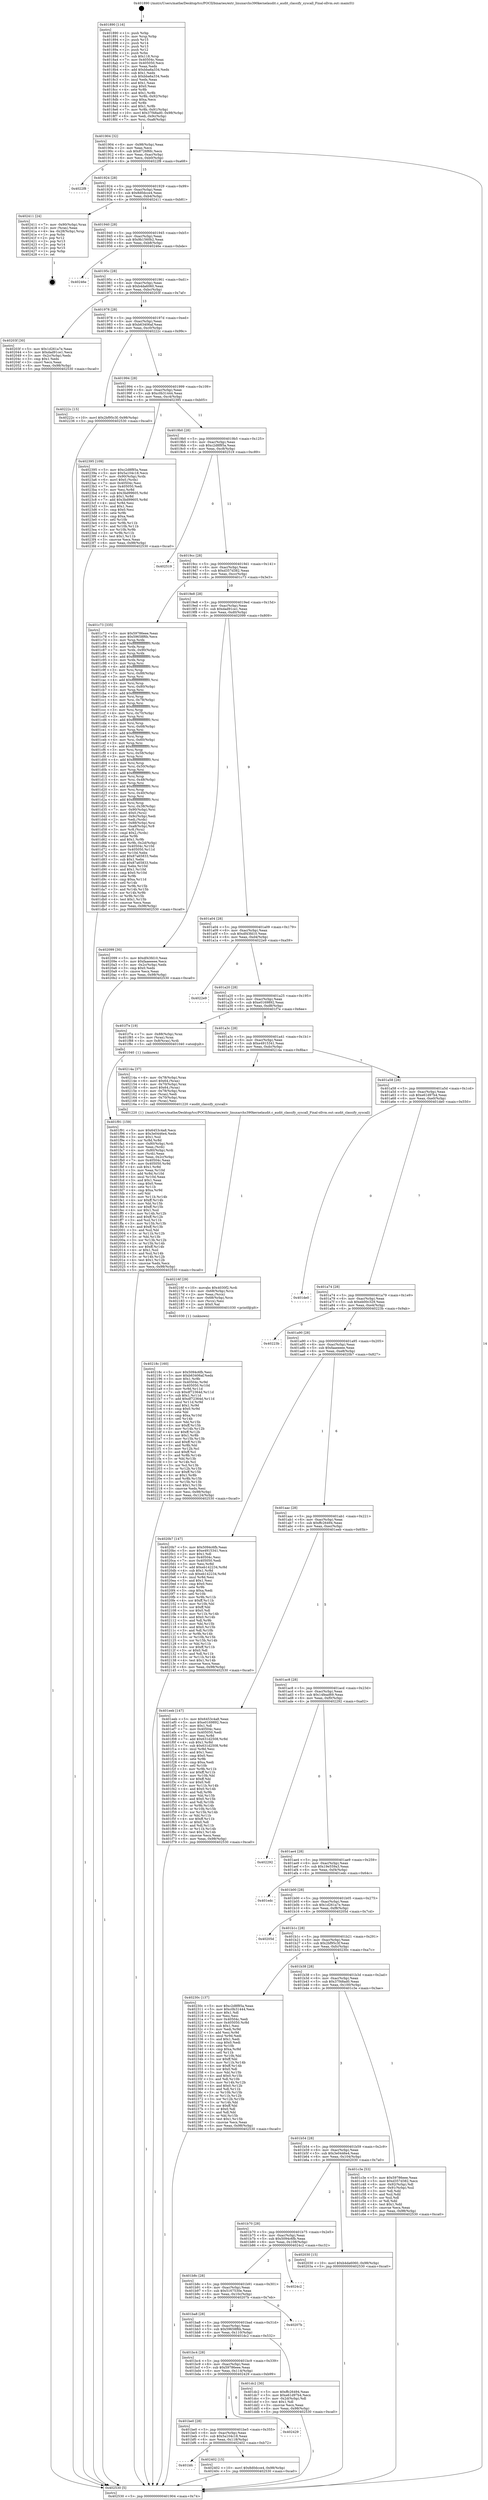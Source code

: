 digraph "0x401890" {
  label = "0x401890 (/mnt/c/Users/mathe/Desktop/tcc/POCII/binaries/extr_linuxarchs390kernelaudit.c_audit_classify_syscall_Final-ollvm.out::main(0))"
  labelloc = "t"
  node[shape=record]

  Entry [label="",width=0.3,height=0.3,shape=circle,fillcolor=black,style=filled]
  "0x401904" [label="{
     0x401904 [32]\l
     | [instrs]\l
     &nbsp;&nbsp;0x401904 \<+6\>: mov -0x98(%rbp),%eax\l
     &nbsp;&nbsp;0x40190a \<+2\>: mov %eax,%ecx\l
     &nbsp;&nbsp;0x40190c \<+6\>: sub $0x8726f6fc,%ecx\l
     &nbsp;&nbsp;0x401912 \<+6\>: mov %eax,-0xac(%rbp)\l
     &nbsp;&nbsp;0x401918 \<+6\>: mov %ecx,-0xb0(%rbp)\l
     &nbsp;&nbsp;0x40191e \<+6\>: je 00000000004022f8 \<main+0xa68\>\l
  }"]
  "0x4022f8" [label="{
     0x4022f8\l
  }", style=dashed]
  "0x401924" [label="{
     0x401924 [28]\l
     | [instrs]\l
     &nbsp;&nbsp;0x401924 \<+5\>: jmp 0000000000401929 \<main+0x99\>\l
     &nbsp;&nbsp;0x401929 \<+6\>: mov -0xac(%rbp),%eax\l
     &nbsp;&nbsp;0x40192f \<+5\>: sub $0x8d0dcce4,%eax\l
     &nbsp;&nbsp;0x401934 \<+6\>: mov %eax,-0xb4(%rbp)\l
     &nbsp;&nbsp;0x40193a \<+6\>: je 0000000000402411 \<main+0xb81\>\l
  }"]
  Exit [label="",width=0.3,height=0.3,shape=circle,fillcolor=black,style=filled,peripheries=2]
  "0x402411" [label="{
     0x402411 [24]\l
     | [instrs]\l
     &nbsp;&nbsp;0x402411 \<+7\>: mov -0x90(%rbp),%rax\l
     &nbsp;&nbsp;0x402418 \<+2\>: mov (%rax),%eax\l
     &nbsp;&nbsp;0x40241a \<+4\>: lea -0x28(%rbp),%rsp\l
     &nbsp;&nbsp;0x40241e \<+1\>: pop %rbx\l
     &nbsp;&nbsp;0x40241f \<+2\>: pop %r12\l
     &nbsp;&nbsp;0x402421 \<+2\>: pop %r13\l
     &nbsp;&nbsp;0x402423 \<+2\>: pop %r14\l
     &nbsp;&nbsp;0x402425 \<+2\>: pop %r15\l
     &nbsp;&nbsp;0x402427 \<+1\>: pop %rbp\l
     &nbsp;&nbsp;0x402428 \<+1\>: ret\l
  }"]
  "0x401940" [label="{
     0x401940 [28]\l
     | [instrs]\l
     &nbsp;&nbsp;0x401940 \<+5\>: jmp 0000000000401945 \<main+0xb5\>\l
     &nbsp;&nbsp;0x401945 \<+6\>: mov -0xac(%rbp),%eax\l
     &nbsp;&nbsp;0x40194b \<+5\>: sub $0x9b1560b2,%eax\l
     &nbsp;&nbsp;0x401950 \<+6\>: mov %eax,-0xb8(%rbp)\l
     &nbsp;&nbsp;0x401956 \<+6\>: je 000000000040246e \<main+0xbde\>\l
  }"]
  "0x401bfc" [label="{
     0x401bfc\l
  }", style=dashed]
  "0x40246e" [label="{
     0x40246e\l
  }", style=dashed]
  "0x40195c" [label="{
     0x40195c [28]\l
     | [instrs]\l
     &nbsp;&nbsp;0x40195c \<+5\>: jmp 0000000000401961 \<main+0xd1\>\l
     &nbsp;&nbsp;0x401961 \<+6\>: mov -0xac(%rbp),%eax\l
     &nbsp;&nbsp;0x401967 \<+5\>: sub $0xb4da6060,%eax\l
     &nbsp;&nbsp;0x40196c \<+6\>: mov %eax,-0xbc(%rbp)\l
     &nbsp;&nbsp;0x401972 \<+6\>: je 000000000040203f \<main+0x7af\>\l
  }"]
  "0x402402" [label="{
     0x402402 [15]\l
     | [instrs]\l
     &nbsp;&nbsp;0x402402 \<+10\>: movl $0x8d0dcce4,-0x98(%rbp)\l
     &nbsp;&nbsp;0x40240c \<+5\>: jmp 0000000000402530 \<main+0xca0\>\l
  }"]
  "0x40203f" [label="{
     0x40203f [30]\l
     | [instrs]\l
     &nbsp;&nbsp;0x40203f \<+5\>: mov $0x1d261a7e,%eax\l
     &nbsp;&nbsp;0x402044 \<+5\>: mov $0xdad91ce1,%ecx\l
     &nbsp;&nbsp;0x402049 \<+3\>: mov -0x2c(%rbp),%edx\l
     &nbsp;&nbsp;0x40204c \<+3\>: cmp $0x1,%edx\l
     &nbsp;&nbsp;0x40204f \<+3\>: cmovl %ecx,%eax\l
     &nbsp;&nbsp;0x402052 \<+6\>: mov %eax,-0x98(%rbp)\l
     &nbsp;&nbsp;0x402058 \<+5\>: jmp 0000000000402530 \<main+0xca0\>\l
  }"]
  "0x401978" [label="{
     0x401978 [28]\l
     | [instrs]\l
     &nbsp;&nbsp;0x401978 \<+5\>: jmp 000000000040197d \<main+0xed\>\l
     &nbsp;&nbsp;0x40197d \<+6\>: mov -0xac(%rbp),%eax\l
     &nbsp;&nbsp;0x401983 \<+5\>: sub $0xb63406af,%eax\l
     &nbsp;&nbsp;0x401988 \<+6\>: mov %eax,-0xc0(%rbp)\l
     &nbsp;&nbsp;0x40198e \<+6\>: je 000000000040222c \<main+0x99c\>\l
  }"]
  "0x401be0" [label="{
     0x401be0 [28]\l
     | [instrs]\l
     &nbsp;&nbsp;0x401be0 \<+5\>: jmp 0000000000401be5 \<main+0x355\>\l
     &nbsp;&nbsp;0x401be5 \<+6\>: mov -0xac(%rbp),%eax\l
     &nbsp;&nbsp;0x401beb \<+5\>: sub $0x5a104c18,%eax\l
     &nbsp;&nbsp;0x401bf0 \<+6\>: mov %eax,-0x118(%rbp)\l
     &nbsp;&nbsp;0x401bf6 \<+6\>: je 0000000000402402 \<main+0xb72\>\l
  }"]
  "0x40222c" [label="{
     0x40222c [15]\l
     | [instrs]\l
     &nbsp;&nbsp;0x40222c \<+10\>: movl $0x2bf95c3f,-0x98(%rbp)\l
     &nbsp;&nbsp;0x402236 \<+5\>: jmp 0000000000402530 \<main+0xca0\>\l
  }"]
  "0x401994" [label="{
     0x401994 [28]\l
     | [instrs]\l
     &nbsp;&nbsp;0x401994 \<+5\>: jmp 0000000000401999 \<main+0x109\>\l
     &nbsp;&nbsp;0x401999 \<+6\>: mov -0xac(%rbp),%eax\l
     &nbsp;&nbsp;0x40199f \<+5\>: sub $0xc0b31444,%eax\l
     &nbsp;&nbsp;0x4019a4 \<+6\>: mov %eax,-0xc4(%rbp)\l
     &nbsp;&nbsp;0x4019aa \<+6\>: je 0000000000402395 \<main+0xb05\>\l
  }"]
  "0x402429" [label="{
     0x402429\l
  }", style=dashed]
  "0x402395" [label="{
     0x402395 [109]\l
     | [instrs]\l
     &nbsp;&nbsp;0x402395 \<+5\>: mov $0xc2d8f85a,%eax\l
     &nbsp;&nbsp;0x40239a \<+5\>: mov $0x5a104c18,%ecx\l
     &nbsp;&nbsp;0x40239f \<+7\>: mov -0x90(%rbp),%rdx\l
     &nbsp;&nbsp;0x4023a6 \<+6\>: movl $0x0,(%rdx)\l
     &nbsp;&nbsp;0x4023ac \<+7\>: mov 0x40504c,%esi\l
     &nbsp;&nbsp;0x4023b3 \<+7\>: mov 0x405050,%edi\l
     &nbsp;&nbsp;0x4023ba \<+3\>: mov %esi,%r8d\l
     &nbsp;&nbsp;0x4023bd \<+7\>: sub $0x3bd99605,%r8d\l
     &nbsp;&nbsp;0x4023c4 \<+4\>: sub $0x1,%r8d\l
     &nbsp;&nbsp;0x4023c8 \<+7\>: add $0x3bd99605,%r8d\l
     &nbsp;&nbsp;0x4023cf \<+4\>: imul %r8d,%esi\l
     &nbsp;&nbsp;0x4023d3 \<+3\>: and $0x1,%esi\l
     &nbsp;&nbsp;0x4023d6 \<+3\>: cmp $0x0,%esi\l
     &nbsp;&nbsp;0x4023d9 \<+4\>: sete %r9b\l
     &nbsp;&nbsp;0x4023dd \<+3\>: cmp $0xa,%edi\l
     &nbsp;&nbsp;0x4023e0 \<+4\>: setl %r10b\l
     &nbsp;&nbsp;0x4023e4 \<+3\>: mov %r9b,%r11b\l
     &nbsp;&nbsp;0x4023e7 \<+3\>: and %r10b,%r11b\l
     &nbsp;&nbsp;0x4023ea \<+3\>: xor %r10b,%r9b\l
     &nbsp;&nbsp;0x4023ed \<+3\>: or %r9b,%r11b\l
     &nbsp;&nbsp;0x4023f0 \<+4\>: test $0x1,%r11b\l
     &nbsp;&nbsp;0x4023f4 \<+3\>: cmovne %ecx,%eax\l
     &nbsp;&nbsp;0x4023f7 \<+6\>: mov %eax,-0x98(%rbp)\l
     &nbsp;&nbsp;0x4023fd \<+5\>: jmp 0000000000402530 \<main+0xca0\>\l
  }"]
  "0x4019b0" [label="{
     0x4019b0 [28]\l
     | [instrs]\l
     &nbsp;&nbsp;0x4019b0 \<+5\>: jmp 00000000004019b5 \<main+0x125\>\l
     &nbsp;&nbsp;0x4019b5 \<+6\>: mov -0xac(%rbp),%eax\l
     &nbsp;&nbsp;0x4019bb \<+5\>: sub $0xc2d8f85a,%eax\l
     &nbsp;&nbsp;0x4019c0 \<+6\>: mov %eax,-0xc8(%rbp)\l
     &nbsp;&nbsp;0x4019c6 \<+6\>: je 0000000000402519 \<main+0xc89\>\l
  }"]
  "0x40218c" [label="{
     0x40218c [160]\l
     | [instrs]\l
     &nbsp;&nbsp;0x40218c \<+5\>: mov $0x5094c6fb,%esi\l
     &nbsp;&nbsp;0x402191 \<+5\>: mov $0xb63406af,%edx\l
     &nbsp;&nbsp;0x402196 \<+3\>: mov $0x1,%r8b\l
     &nbsp;&nbsp;0x402199 \<+8\>: mov 0x40504c,%r9d\l
     &nbsp;&nbsp;0x4021a1 \<+8\>: mov 0x405050,%r10d\l
     &nbsp;&nbsp;0x4021a9 \<+3\>: mov %r9d,%r11d\l
     &nbsp;&nbsp;0x4021ac \<+7\>: sub $0xdf72364d,%r11d\l
     &nbsp;&nbsp;0x4021b3 \<+4\>: sub $0x1,%r11d\l
     &nbsp;&nbsp;0x4021b7 \<+7\>: add $0xdf72364d,%r11d\l
     &nbsp;&nbsp;0x4021be \<+4\>: imul %r11d,%r9d\l
     &nbsp;&nbsp;0x4021c2 \<+4\>: and $0x1,%r9d\l
     &nbsp;&nbsp;0x4021c6 \<+4\>: cmp $0x0,%r9d\l
     &nbsp;&nbsp;0x4021ca \<+3\>: sete %bl\l
     &nbsp;&nbsp;0x4021cd \<+4\>: cmp $0xa,%r10d\l
     &nbsp;&nbsp;0x4021d1 \<+4\>: setl %r14b\l
     &nbsp;&nbsp;0x4021d5 \<+3\>: mov %bl,%r15b\l
     &nbsp;&nbsp;0x4021d8 \<+4\>: xor $0xff,%r15b\l
     &nbsp;&nbsp;0x4021dc \<+3\>: mov %r14b,%r12b\l
     &nbsp;&nbsp;0x4021df \<+4\>: xor $0xff,%r12b\l
     &nbsp;&nbsp;0x4021e3 \<+4\>: xor $0x1,%r8b\l
     &nbsp;&nbsp;0x4021e7 \<+3\>: mov %r15b,%r13b\l
     &nbsp;&nbsp;0x4021ea \<+4\>: and $0xff,%r13b\l
     &nbsp;&nbsp;0x4021ee \<+3\>: and %r8b,%bl\l
     &nbsp;&nbsp;0x4021f1 \<+3\>: mov %r12b,%cl\l
     &nbsp;&nbsp;0x4021f4 \<+3\>: and $0xff,%cl\l
     &nbsp;&nbsp;0x4021f7 \<+3\>: and %r8b,%r14b\l
     &nbsp;&nbsp;0x4021fa \<+3\>: or %bl,%r13b\l
     &nbsp;&nbsp;0x4021fd \<+3\>: or %r14b,%cl\l
     &nbsp;&nbsp;0x402200 \<+3\>: xor %cl,%r13b\l
     &nbsp;&nbsp;0x402203 \<+3\>: or %r12b,%r15b\l
     &nbsp;&nbsp;0x402206 \<+4\>: xor $0xff,%r15b\l
     &nbsp;&nbsp;0x40220a \<+4\>: or $0x1,%r8b\l
     &nbsp;&nbsp;0x40220e \<+3\>: and %r8b,%r15b\l
     &nbsp;&nbsp;0x402211 \<+3\>: or %r15b,%r13b\l
     &nbsp;&nbsp;0x402214 \<+4\>: test $0x1,%r13b\l
     &nbsp;&nbsp;0x402218 \<+3\>: cmovne %edx,%esi\l
     &nbsp;&nbsp;0x40221b \<+6\>: mov %esi,-0x98(%rbp)\l
     &nbsp;&nbsp;0x402221 \<+6\>: mov %eax,-0x124(%rbp)\l
     &nbsp;&nbsp;0x402227 \<+5\>: jmp 0000000000402530 \<main+0xca0\>\l
  }"]
  "0x402519" [label="{
     0x402519\l
  }", style=dashed]
  "0x4019cc" [label="{
     0x4019cc [28]\l
     | [instrs]\l
     &nbsp;&nbsp;0x4019cc \<+5\>: jmp 00000000004019d1 \<main+0x141\>\l
     &nbsp;&nbsp;0x4019d1 \<+6\>: mov -0xac(%rbp),%eax\l
     &nbsp;&nbsp;0x4019d7 \<+5\>: sub $0xd357d382,%eax\l
     &nbsp;&nbsp;0x4019dc \<+6\>: mov %eax,-0xcc(%rbp)\l
     &nbsp;&nbsp;0x4019e2 \<+6\>: je 0000000000401c73 \<main+0x3e3\>\l
  }"]
  "0x40216f" [label="{
     0x40216f [29]\l
     | [instrs]\l
     &nbsp;&nbsp;0x40216f \<+10\>: movabs $0x4030f2,%rdi\l
     &nbsp;&nbsp;0x402179 \<+4\>: mov -0x68(%rbp),%rcx\l
     &nbsp;&nbsp;0x40217d \<+2\>: mov %eax,(%rcx)\l
     &nbsp;&nbsp;0x40217f \<+4\>: mov -0x68(%rbp),%rcx\l
     &nbsp;&nbsp;0x402183 \<+2\>: mov (%rcx),%esi\l
     &nbsp;&nbsp;0x402185 \<+2\>: mov $0x0,%al\l
     &nbsp;&nbsp;0x402187 \<+5\>: call 0000000000401030 \<printf@plt\>\l
     | [calls]\l
     &nbsp;&nbsp;0x401030 \{1\} (unknown)\l
  }"]
  "0x401c73" [label="{
     0x401c73 [335]\l
     | [instrs]\l
     &nbsp;&nbsp;0x401c73 \<+5\>: mov $0x59786eee,%eax\l
     &nbsp;&nbsp;0x401c78 \<+5\>: mov $0x59658f6b,%ecx\l
     &nbsp;&nbsp;0x401c7d \<+3\>: mov %rsp,%rdx\l
     &nbsp;&nbsp;0x401c80 \<+4\>: add $0xfffffffffffffff0,%rdx\l
     &nbsp;&nbsp;0x401c84 \<+3\>: mov %rdx,%rsp\l
     &nbsp;&nbsp;0x401c87 \<+7\>: mov %rdx,-0x90(%rbp)\l
     &nbsp;&nbsp;0x401c8e \<+3\>: mov %rsp,%rdx\l
     &nbsp;&nbsp;0x401c91 \<+4\>: add $0xfffffffffffffff0,%rdx\l
     &nbsp;&nbsp;0x401c95 \<+3\>: mov %rdx,%rsp\l
     &nbsp;&nbsp;0x401c98 \<+3\>: mov %rsp,%rsi\l
     &nbsp;&nbsp;0x401c9b \<+4\>: add $0xfffffffffffffff0,%rsi\l
     &nbsp;&nbsp;0x401c9f \<+3\>: mov %rsi,%rsp\l
     &nbsp;&nbsp;0x401ca2 \<+7\>: mov %rsi,-0x88(%rbp)\l
     &nbsp;&nbsp;0x401ca9 \<+3\>: mov %rsp,%rsi\l
     &nbsp;&nbsp;0x401cac \<+4\>: add $0xfffffffffffffff0,%rsi\l
     &nbsp;&nbsp;0x401cb0 \<+3\>: mov %rsi,%rsp\l
     &nbsp;&nbsp;0x401cb3 \<+4\>: mov %rsi,-0x80(%rbp)\l
     &nbsp;&nbsp;0x401cb7 \<+3\>: mov %rsp,%rsi\l
     &nbsp;&nbsp;0x401cba \<+4\>: add $0xfffffffffffffff0,%rsi\l
     &nbsp;&nbsp;0x401cbe \<+3\>: mov %rsi,%rsp\l
     &nbsp;&nbsp;0x401cc1 \<+4\>: mov %rsi,-0x78(%rbp)\l
     &nbsp;&nbsp;0x401cc5 \<+3\>: mov %rsp,%rsi\l
     &nbsp;&nbsp;0x401cc8 \<+4\>: add $0xfffffffffffffff0,%rsi\l
     &nbsp;&nbsp;0x401ccc \<+3\>: mov %rsi,%rsp\l
     &nbsp;&nbsp;0x401ccf \<+4\>: mov %rsi,-0x70(%rbp)\l
     &nbsp;&nbsp;0x401cd3 \<+3\>: mov %rsp,%rsi\l
     &nbsp;&nbsp;0x401cd6 \<+4\>: add $0xfffffffffffffff0,%rsi\l
     &nbsp;&nbsp;0x401cda \<+3\>: mov %rsi,%rsp\l
     &nbsp;&nbsp;0x401cdd \<+4\>: mov %rsi,-0x68(%rbp)\l
     &nbsp;&nbsp;0x401ce1 \<+3\>: mov %rsp,%rsi\l
     &nbsp;&nbsp;0x401ce4 \<+4\>: add $0xfffffffffffffff0,%rsi\l
     &nbsp;&nbsp;0x401ce8 \<+3\>: mov %rsi,%rsp\l
     &nbsp;&nbsp;0x401ceb \<+4\>: mov %rsi,-0x60(%rbp)\l
     &nbsp;&nbsp;0x401cef \<+3\>: mov %rsp,%rsi\l
     &nbsp;&nbsp;0x401cf2 \<+4\>: add $0xfffffffffffffff0,%rsi\l
     &nbsp;&nbsp;0x401cf6 \<+3\>: mov %rsi,%rsp\l
     &nbsp;&nbsp;0x401cf9 \<+4\>: mov %rsi,-0x58(%rbp)\l
     &nbsp;&nbsp;0x401cfd \<+3\>: mov %rsp,%rsi\l
     &nbsp;&nbsp;0x401d00 \<+4\>: add $0xfffffffffffffff0,%rsi\l
     &nbsp;&nbsp;0x401d04 \<+3\>: mov %rsi,%rsp\l
     &nbsp;&nbsp;0x401d07 \<+4\>: mov %rsi,-0x50(%rbp)\l
     &nbsp;&nbsp;0x401d0b \<+3\>: mov %rsp,%rsi\l
     &nbsp;&nbsp;0x401d0e \<+4\>: add $0xfffffffffffffff0,%rsi\l
     &nbsp;&nbsp;0x401d12 \<+3\>: mov %rsi,%rsp\l
     &nbsp;&nbsp;0x401d15 \<+4\>: mov %rsi,-0x48(%rbp)\l
     &nbsp;&nbsp;0x401d19 \<+3\>: mov %rsp,%rsi\l
     &nbsp;&nbsp;0x401d1c \<+4\>: add $0xfffffffffffffff0,%rsi\l
     &nbsp;&nbsp;0x401d20 \<+3\>: mov %rsi,%rsp\l
     &nbsp;&nbsp;0x401d23 \<+4\>: mov %rsi,-0x40(%rbp)\l
     &nbsp;&nbsp;0x401d27 \<+3\>: mov %rsp,%rsi\l
     &nbsp;&nbsp;0x401d2a \<+4\>: add $0xfffffffffffffff0,%rsi\l
     &nbsp;&nbsp;0x401d2e \<+3\>: mov %rsi,%rsp\l
     &nbsp;&nbsp;0x401d31 \<+4\>: mov %rsi,-0x38(%rbp)\l
     &nbsp;&nbsp;0x401d35 \<+7\>: mov -0x90(%rbp),%rsi\l
     &nbsp;&nbsp;0x401d3c \<+6\>: movl $0x0,(%rsi)\l
     &nbsp;&nbsp;0x401d42 \<+6\>: mov -0x9c(%rbp),%edi\l
     &nbsp;&nbsp;0x401d48 \<+2\>: mov %edi,(%rdx)\l
     &nbsp;&nbsp;0x401d4a \<+7\>: mov -0x88(%rbp),%rsi\l
     &nbsp;&nbsp;0x401d51 \<+7\>: mov -0xa8(%rbp),%r8\l
     &nbsp;&nbsp;0x401d58 \<+3\>: mov %r8,(%rsi)\l
     &nbsp;&nbsp;0x401d5b \<+3\>: cmpl $0x2,(%rdx)\l
     &nbsp;&nbsp;0x401d5e \<+4\>: setne %r9b\l
     &nbsp;&nbsp;0x401d62 \<+4\>: and $0x1,%r9b\l
     &nbsp;&nbsp;0x401d66 \<+4\>: mov %r9b,-0x2d(%rbp)\l
     &nbsp;&nbsp;0x401d6a \<+8\>: mov 0x40504c,%r10d\l
     &nbsp;&nbsp;0x401d72 \<+8\>: mov 0x405050,%r11d\l
     &nbsp;&nbsp;0x401d7a \<+3\>: mov %r10d,%ebx\l
     &nbsp;&nbsp;0x401d7d \<+6\>: add $0x87a65833,%ebx\l
     &nbsp;&nbsp;0x401d83 \<+3\>: sub $0x1,%ebx\l
     &nbsp;&nbsp;0x401d86 \<+6\>: sub $0x87a65833,%ebx\l
     &nbsp;&nbsp;0x401d8c \<+4\>: imul %ebx,%r10d\l
     &nbsp;&nbsp;0x401d90 \<+4\>: and $0x1,%r10d\l
     &nbsp;&nbsp;0x401d94 \<+4\>: cmp $0x0,%r10d\l
     &nbsp;&nbsp;0x401d98 \<+4\>: sete %r9b\l
     &nbsp;&nbsp;0x401d9c \<+4\>: cmp $0xa,%r11d\l
     &nbsp;&nbsp;0x401da0 \<+4\>: setl %r14b\l
     &nbsp;&nbsp;0x401da4 \<+3\>: mov %r9b,%r15b\l
     &nbsp;&nbsp;0x401da7 \<+3\>: and %r14b,%r15b\l
     &nbsp;&nbsp;0x401daa \<+3\>: xor %r14b,%r9b\l
     &nbsp;&nbsp;0x401dad \<+3\>: or %r9b,%r15b\l
     &nbsp;&nbsp;0x401db0 \<+4\>: test $0x1,%r15b\l
     &nbsp;&nbsp;0x401db4 \<+3\>: cmovne %ecx,%eax\l
     &nbsp;&nbsp;0x401db7 \<+6\>: mov %eax,-0x98(%rbp)\l
     &nbsp;&nbsp;0x401dbd \<+5\>: jmp 0000000000402530 \<main+0xca0\>\l
  }"]
  "0x4019e8" [label="{
     0x4019e8 [28]\l
     | [instrs]\l
     &nbsp;&nbsp;0x4019e8 \<+5\>: jmp 00000000004019ed \<main+0x15d\>\l
     &nbsp;&nbsp;0x4019ed \<+6\>: mov -0xac(%rbp),%eax\l
     &nbsp;&nbsp;0x4019f3 \<+5\>: sub $0xdad91ce1,%eax\l
     &nbsp;&nbsp;0x4019f8 \<+6\>: mov %eax,-0xd0(%rbp)\l
     &nbsp;&nbsp;0x4019fe \<+6\>: je 0000000000402099 \<main+0x809\>\l
  }"]
  "0x401f91" [label="{
     0x401f91 [159]\l
     | [instrs]\l
     &nbsp;&nbsp;0x401f91 \<+5\>: mov $0x6453c4a8,%ecx\l
     &nbsp;&nbsp;0x401f96 \<+5\>: mov $0x3e0446e4,%edx\l
     &nbsp;&nbsp;0x401f9b \<+3\>: mov $0x1,%sil\l
     &nbsp;&nbsp;0x401f9e \<+3\>: xor %r8d,%r8d\l
     &nbsp;&nbsp;0x401fa1 \<+4\>: mov -0x80(%rbp),%rdi\l
     &nbsp;&nbsp;0x401fa5 \<+2\>: mov %eax,(%rdi)\l
     &nbsp;&nbsp;0x401fa7 \<+4\>: mov -0x80(%rbp),%rdi\l
     &nbsp;&nbsp;0x401fab \<+2\>: mov (%rdi),%eax\l
     &nbsp;&nbsp;0x401fad \<+3\>: mov %eax,-0x2c(%rbp)\l
     &nbsp;&nbsp;0x401fb0 \<+7\>: mov 0x40504c,%eax\l
     &nbsp;&nbsp;0x401fb7 \<+8\>: mov 0x405050,%r9d\l
     &nbsp;&nbsp;0x401fbf \<+4\>: sub $0x1,%r8d\l
     &nbsp;&nbsp;0x401fc3 \<+3\>: mov %eax,%r10d\l
     &nbsp;&nbsp;0x401fc6 \<+3\>: add %r8d,%r10d\l
     &nbsp;&nbsp;0x401fc9 \<+4\>: imul %r10d,%eax\l
     &nbsp;&nbsp;0x401fcd \<+3\>: and $0x1,%eax\l
     &nbsp;&nbsp;0x401fd0 \<+3\>: cmp $0x0,%eax\l
     &nbsp;&nbsp;0x401fd3 \<+4\>: sete %r11b\l
     &nbsp;&nbsp;0x401fd7 \<+4\>: cmp $0xa,%r9d\l
     &nbsp;&nbsp;0x401fdb \<+3\>: setl %bl\l
     &nbsp;&nbsp;0x401fde \<+3\>: mov %r11b,%r14b\l
     &nbsp;&nbsp;0x401fe1 \<+4\>: xor $0xff,%r14b\l
     &nbsp;&nbsp;0x401fe5 \<+3\>: mov %bl,%r15b\l
     &nbsp;&nbsp;0x401fe8 \<+4\>: xor $0xff,%r15b\l
     &nbsp;&nbsp;0x401fec \<+4\>: xor $0x1,%sil\l
     &nbsp;&nbsp;0x401ff0 \<+3\>: mov %r14b,%r12b\l
     &nbsp;&nbsp;0x401ff3 \<+4\>: and $0xff,%r12b\l
     &nbsp;&nbsp;0x401ff7 \<+3\>: and %sil,%r11b\l
     &nbsp;&nbsp;0x401ffa \<+3\>: mov %r15b,%r13b\l
     &nbsp;&nbsp;0x401ffd \<+4\>: and $0xff,%r13b\l
     &nbsp;&nbsp;0x402001 \<+3\>: and %sil,%bl\l
     &nbsp;&nbsp;0x402004 \<+3\>: or %r11b,%r12b\l
     &nbsp;&nbsp;0x402007 \<+3\>: or %bl,%r13b\l
     &nbsp;&nbsp;0x40200a \<+3\>: xor %r13b,%r12b\l
     &nbsp;&nbsp;0x40200d \<+3\>: or %r15b,%r14b\l
     &nbsp;&nbsp;0x402010 \<+4\>: xor $0xff,%r14b\l
     &nbsp;&nbsp;0x402014 \<+4\>: or $0x1,%sil\l
     &nbsp;&nbsp;0x402018 \<+3\>: and %sil,%r14b\l
     &nbsp;&nbsp;0x40201b \<+3\>: or %r14b,%r12b\l
     &nbsp;&nbsp;0x40201e \<+4\>: test $0x1,%r12b\l
     &nbsp;&nbsp;0x402022 \<+3\>: cmovne %edx,%ecx\l
     &nbsp;&nbsp;0x402025 \<+6\>: mov %ecx,-0x98(%rbp)\l
     &nbsp;&nbsp;0x40202b \<+5\>: jmp 0000000000402530 \<main+0xca0\>\l
  }"]
  "0x402099" [label="{
     0x402099 [30]\l
     | [instrs]\l
     &nbsp;&nbsp;0x402099 \<+5\>: mov $0xdf43fd10,%eax\l
     &nbsp;&nbsp;0x40209e \<+5\>: mov $0xfaaeeeee,%ecx\l
     &nbsp;&nbsp;0x4020a3 \<+3\>: mov -0x2c(%rbp),%edx\l
     &nbsp;&nbsp;0x4020a6 \<+3\>: cmp $0x0,%edx\l
     &nbsp;&nbsp;0x4020a9 \<+3\>: cmove %ecx,%eax\l
     &nbsp;&nbsp;0x4020ac \<+6\>: mov %eax,-0x98(%rbp)\l
     &nbsp;&nbsp;0x4020b2 \<+5\>: jmp 0000000000402530 \<main+0xca0\>\l
  }"]
  "0x401a04" [label="{
     0x401a04 [28]\l
     | [instrs]\l
     &nbsp;&nbsp;0x401a04 \<+5\>: jmp 0000000000401a09 \<main+0x179\>\l
     &nbsp;&nbsp;0x401a09 \<+6\>: mov -0xac(%rbp),%eax\l
     &nbsp;&nbsp;0x401a0f \<+5\>: sub $0xdf43fd10,%eax\l
     &nbsp;&nbsp;0x401a14 \<+6\>: mov %eax,-0xd4(%rbp)\l
     &nbsp;&nbsp;0x401a1a \<+6\>: je 00000000004022e9 \<main+0xa59\>\l
  }"]
  "0x401bc4" [label="{
     0x401bc4 [28]\l
     | [instrs]\l
     &nbsp;&nbsp;0x401bc4 \<+5\>: jmp 0000000000401bc9 \<main+0x339\>\l
     &nbsp;&nbsp;0x401bc9 \<+6\>: mov -0xac(%rbp),%eax\l
     &nbsp;&nbsp;0x401bcf \<+5\>: sub $0x59786eee,%eax\l
     &nbsp;&nbsp;0x401bd4 \<+6\>: mov %eax,-0x114(%rbp)\l
     &nbsp;&nbsp;0x401bda \<+6\>: je 0000000000402429 \<main+0xb99\>\l
  }"]
  "0x4022e9" [label="{
     0x4022e9\l
  }", style=dashed]
  "0x401a20" [label="{
     0x401a20 [28]\l
     | [instrs]\l
     &nbsp;&nbsp;0x401a20 \<+5\>: jmp 0000000000401a25 \<main+0x195\>\l
     &nbsp;&nbsp;0x401a25 \<+6\>: mov -0xac(%rbp),%eax\l
     &nbsp;&nbsp;0x401a2b \<+5\>: sub $0xe0169892,%eax\l
     &nbsp;&nbsp;0x401a30 \<+6\>: mov %eax,-0xd8(%rbp)\l
     &nbsp;&nbsp;0x401a36 \<+6\>: je 0000000000401f7e \<main+0x6ee\>\l
  }"]
  "0x401dc2" [label="{
     0x401dc2 [30]\l
     | [instrs]\l
     &nbsp;&nbsp;0x401dc2 \<+5\>: mov $0xffc26494,%eax\l
     &nbsp;&nbsp;0x401dc7 \<+5\>: mov $0xe61d97b4,%ecx\l
     &nbsp;&nbsp;0x401dcc \<+3\>: mov -0x2d(%rbp),%dl\l
     &nbsp;&nbsp;0x401dcf \<+3\>: test $0x1,%dl\l
     &nbsp;&nbsp;0x401dd2 \<+3\>: cmovne %ecx,%eax\l
     &nbsp;&nbsp;0x401dd5 \<+6\>: mov %eax,-0x98(%rbp)\l
     &nbsp;&nbsp;0x401ddb \<+5\>: jmp 0000000000402530 \<main+0xca0\>\l
  }"]
  "0x401f7e" [label="{
     0x401f7e [19]\l
     | [instrs]\l
     &nbsp;&nbsp;0x401f7e \<+7\>: mov -0x88(%rbp),%rax\l
     &nbsp;&nbsp;0x401f85 \<+3\>: mov (%rax),%rax\l
     &nbsp;&nbsp;0x401f88 \<+4\>: mov 0x8(%rax),%rdi\l
     &nbsp;&nbsp;0x401f8c \<+5\>: call 0000000000401040 \<atoi@plt\>\l
     | [calls]\l
     &nbsp;&nbsp;0x401040 \{1\} (unknown)\l
  }"]
  "0x401a3c" [label="{
     0x401a3c [28]\l
     | [instrs]\l
     &nbsp;&nbsp;0x401a3c \<+5\>: jmp 0000000000401a41 \<main+0x1b1\>\l
     &nbsp;&nbsp;0x401a41 \<+6\>: mov -0xac(%rbp),%eax\l
     &nbsp;&nbsp;0x401a47 \<+5\>: sub $0xe4915341,%eax\l
     &nbsp;&nbsp;0x401a4c \<+6\>: mov %eax,-0xdc(%rbp)\l
     &nbsp;&nbsp;0x401a52 \<+6\>: je 000000000040214a \<main+0x8ba\>\l
  }"]
  "0x401ba8" [label="{
     0x401ba8 [28]\l
     | [instrs]\l
     &nbsp;&nbsp;0x401ba8 \<+5\>: jmp 0000000000401bad \<main+0x31d\>\l
     &nbsp;&nbsp;0x401bad \<+6\>: mov -0xac(%rbp),%eax\l
     &nbsp;&nbsp;0x401bb3 \<+5\>: sub $0x59658f6b,%eax\l
     &nbsp;&nbsp;0x401bb8 \<+6\>: mov %eax,-0x110(%rbp)\l
     &nbsp;&nbsp;0x401bbe \<+6\>: je 0000000000401dc2 \<main+0x532\>\l
  }"]
  "0x40214a" [label="{
     0x40214a [37]\l
     | [instrs]\l
     &nbsp;&nbsp;0x40214a \<+4\>: mov -0x78(%rbp),%rax\l
     &nbsp;&nbsp;0x40214e \<+6\>: movl $0x64,(%rax)\l
     &nbsp;&nbsp;0x402154 \<+4\>: mov -0x70(%rbp),%rax\l
     &nbsp;&nbsp;0x402158 \<+6\>: movl $0x64,(%rax)\l
     &nbsp;&nbsp;0x40215e \<+4\>: mov -0x78(%rbp),%rax\l
     &nbsp;&nbsp;0x402162 \<+2\>: mov (%rax),%edi\l
     &nbsp;&nbsp;0x402164 \<+4\>: mov -0x70(%rbp),%rax\l
     &nbsp;&nbsp;0x402168 \<+2\>: mov (%rax),%esi\l
     &nbsp;&nbsp;0x40216a \<+5\>: call 0000000000401220 \<audit_classify_syscall\>\l
     | [calls]\l
     &nbsp;&nbsp;0x401220 \{1\} (/mnt/c/Users/mathe/Desktop/tcc/POCII/binaries/extr_linuxarchs390kernelaudit.c_audit_classify_syscall_Final-ollvm.out::audit_classify_syscall)\l
  }"]
  "0x401a58" [label="{
     0x401a58 [28]\l
     | [instrs]\l
     &nbsp;&nbsp;0x401a58 \<+5\>: jmp 0000000000401a5d \<main+0x1cd\>\l
     &nbsp;&nbsp;0x401a5d \<+6\>: mov -0xac(%rbp),%eax\l
     &nbsp;&nbsp;0x401a63 \<+5\>: sub $0xe61d97b4,%eax\l
     &nbsp;&nbsp;0x401a68 \<+6\>: mov %eax,-0xe0(%rbp)\l
     &nbsp;&nbsp;0x401a6e \<+6\>: je 0000000000401de0 \<main+0x550\>\l
  }"]
  "0x40207b" [label="{
     0x40207b\l
  }", style=dashed]
  "0x401de0" [label="{
     0x401de0\l
  }", style=dashed]
  "0x401a74" [label="{
     0x401a74 [28]\l
     | [instrs]\l
     &nbsp;&nbsp;0x401a74 \<+5\>: jmp 0000000000401a79 \<main+0x1e9\>\l
     &nbsp;&nbsp;0x401a79 \<+6\>: mov -0xac(%rbp),%eax\l
     &nbsp;&nbsp;0x401a7f \<+5\>: sub $0xeb00c329,%eax\l
     &nbsp;&nbsp;0x401a84 \<+6\>: mov %eax,-0xe4(%rbp)\l
     &nbsp;&nbsp;0x401a8a \<+6\>: je 000000000040223b \<main+0x9ab\>\l
  }"]
  "0x401b8c" [label="{
     0x401b8c [28]\l
     | [instrs]\l
     &nbsp;&nbsp;0x401b8c \<+5\>: jmp 0000000000401b91 \<main+0x301\>\l
     &nbsp;&nbsp;0x401b91 \<+6\>: mov -0xac(%rbp),%eax\l
     &nbsp;&nbsp;0x401b97 \<+5\>: sub $0x5167530e,%eax\l
     &nbsp;&nbsp;0x401b9c \<+6\>: mov %eax,-0x10c(%rbp)\l
     &nbsp;&nbsp;0x401ba2 \<+6\>: je 000000000040207b \<main+0x7eb\>\l
  }"]
  "0x40223b" [label="{
     0x40223b\l
  }", style=dashed]
  "0x401a90" [label="{
     0x401a90 [28]\l
     | [instrs]\l
     &nbsp;&nbsp;0x401a90 \<+5\>: jmp 0000000000401a95 \<main+0x205\>\l
     &nbsp;&nbsp;0x401a95 \<+6\>: mov -0xac(%rbp),%eax\l
     &nbsp;&nbsp;0x401a9b \<+5\>: sub $0xfaaeeeee,%eax\l
     &nbsp;&nbsp;0x401aa0 \<+6\>: mov %eax,-0xe8(%rbp)\l
     &nbsp;&nbsp;0x401aa6 \<+6\>: je 00000000004020b7 \<main+0x827\>\l
  }"]
  "0x4024c2" [label="{
     0x4024c2\l
  }", style=dashed]
  "0x4020b7" [label="{
     0x4020b7 [147]\l
     | [instrs]\l
     &nbsp;&nbsp;0x4020b7 \<+5\>: mov $0x5094c6fb,%eax\l
     &nbsp;&nbsp;0x4020bc \<+5\>: mov $0xe4915341,%ecx\l
     &nbsp;&nbsp;0x4020c1 \<+2\>: mov $0x1,%dl\l
     &nbsp;&nbsp;0x4020c3 \<+7\>: mov 0x40504c,%esi\l
     &nbsp;&nbsp;0x4020ca \<+7\>: mov 0x405050,%edi\l
     &nbsp;&nbsp;0x4020d1 \<+3\>: mov %esi,%r8d\l
     &nbsp;&nbsp;0x4020d4 \<+7\>: add $0xeb142234,%r8d\l
     &nbsp;&nbsp;0x4020db \<+4\>: sub $0x1,%r8d\l
     &nbsp;&nbsp;0x4020df \<+7\>: sub $0xeb142234,%r8d\l
     &nbsp;&nbsp;0x4020e6 \<+4\>: imul %r8d,%esi\l
     &nbsp;&nbsp;0x4020ea \<+3\>: and $0x1,%esi\l
     &nbsp;&nbsp;0x4020ed \<+3\>: cmp $0x0,%esi\l
     &nbsp;&nbsp;0x4020f0 \<+4\>: sete %r9b\l
     &nbsp;&nbsp;0x4020f4 \<+3\>: cmp $0xa,%edi\l
     &nbsp;&nbsp;0x4020f7 \<+4\>: setl %r10b\l
     &nbsp;&nbsp;0x4020fb \<+3\>: mov %r9b,%r11b\l
     &nbsp;&nbsp;0x4020fe \<+4\>: xor $0xff,%r11b\l
     &nbsp;&nbsp;0x402102 \<+3\>: mov %r10b,%bl\l
     &nbsp;&nbsp;0x402105 \<+3\>: xor $0xff,%bl\l
     &nbsp;&nbsp;0x402108 \<+3\>: xor $0x0,%dl\l
     &nbsp;&nbsp;0x40210b \<+3\>: mov %r11b,%r14b\l
     &nbsp;&nbsp;0x40210e \<+4\>: and $0x0,%r14b\l
     &nbsp;&nbsp;0x402112 \<+3\>: and %dl,%r9b\l
     &nbsp;&nbsp;0x402115 \<+3\>: mov %bl,%r15b\l
     &nbsp;&nbsp;0x402118 \<+4\>: and $0x0,%r15b\l
     &nbsp;&nbsp;0x40211c \<+3\>: and %dl,%r10b\l
     &nbsp;&nbsp;0x40211f \<+3\>: or %r9b,%r14b\l
     &nbsp;&nbsp;0x402122 \<+3\>: or %r10b,%r15b\l
     &nbsp;&nbsp;0x402125 \<+3\>: xor %r15b,%r14b\l
     &nbsp;&nbsp;0x402128 \<+3\>: or %bl,%r11b\l
     &nbsp;&nbsp;0x40212b \<+4\>: xor $0xff,%r11b\l
     &nbsp;&nbsp;0x40212f \<+3\>: or $0x0,%dl\l
     &nbsp;&nbsp;0x402132 \<+3\>: and %dl,%r11b\l
     &nbsp;&nbsp;0x402135 \<+3\>: or %r11b,%r14b\l
     &nbsp;&nbsp;0x402138 \<+4\>: test $0x1,%r14b\l
     &nbsp;&nbsp;0x40213c \<+3\>: cmovne %ecx,%eax\l
     &nbsp;&nbsp;0x40213f \<+6\>: mov %eax,-0x98(%rbp)\l
     &nbsp;&nbsp;0x402145 \<+5\>: jmp 0000000000402530 \<main+0xca0\>\l
  }"]
  "0x401aac" [label="{
     0x401aac [28]\l
     | [instrs]\l
     &nbsp;&nbsp;0x401aac \<+5\>: jmp 0000000000401ab1 \<main+0x221\>\l
     &nbsp;&nbsp;0x401ab1 \<+6\>: mov -0xac(%rbp),%eax\l
     &nbsp;&nbsp;0x401ab7 \<+5\>: sub $0xffc26494,%eax\l
     &nbsp;&nbsp;0x401abc \<+6\>: mov %eax,-0xec(%rbp)\l
     &nbsp;&nbsp;0x401ac2 \<+6\>: je 0000000000401eeb \<main+0x65b\>\l
  }"]
  "0x401b70" [label="{
     0x401b70 [28]\l
     | [instrs]\l
     &nbsp;&nbsp;0x401b70 \<+5\>: jmp 0000000000401b75 \<main+0x2e5\>\l
     &nbsp;&nbsp;0x401b75 \<+6\>: mov -0xac(%rbp),%eax\l
     &nbsp;&nbsp;0x401b7b \<+5\>: sub $0x5094c6fb,%eax\l
     &nbsp;&nbsp;0x401b80 \<+6\>: mov %eax,-0x108(%rbp)\l
     &nbsp;&nbsp;0x401b86 \<+6\>: je 00000000004024c2 \<main+0xc32\>\l
  }"]
  "0x401eeb" [label="{
     0x401eeb [147]\l
     | [instrs]\l
     &nbsp;&nbsp;0x401eeb \<+5\>: mov $0x6453c4a8,%eax\l
     &nbsp;&nbsp;0x401ef0 \<+5\>: mov $0xe0169892,%ecx\l
     &nbsp;&nbsp;0x401ef5 \<+2\>: mov $0x1,%dl\l
     &nbsp;&nbsp;0x401ef7 \<+7\>: mov 0x40504c,%esi\l
     &nbsp;&nbsp;0x401efe \<+7\>: mov 0x405050,%edi\l
     &nbsp;&nbsp;0x401f05 \<+3\>: mov %esi,%r8d\l
     &nbsp;&nbsp;0x401f08 \<+7\>: add $0x631d2508,%r8d\l
     &nbsp;&nbsp;0x401f0f \<+4\>: sub $0x1,%r8d\l
     &nbsp;&nbsp;0x401f13 \<+7\>: sub $0x631d2508,%r8d\l
     &nbsp;&nbsp;0x401f1a \<+4\>: imul %r8d,%esi\l
     &nbsp;&nbsp;0x401f1e \<+3\>: and $0x1,%esi\l
     &nbsp;&nbsp;0x401f21 \<+3\>: cmp $0x0,%esi\l
     &nbsp;&nbsp;0x401f24 \<+4\>: sete %r9b\l
     &nbsp;&nbsp;0x401f28 \<+3\>: cmp $0xa,%edi\l
     &nbsp;&nbsp;0x401f2b \<+4\>: setl %r10b\l
     &nbsp;&nbsp;0x401f2f \<+3\>: mov %r9b,%r11b\l
     &nbsp;&nbsp;0x401f32 \<+4\>: xor $0xff,%r11b\l
     &nbsp;&nbsp;0x401f36 \<+3\>: mov %r10b,%bl\l
     &nbsp;&nbsp;0x401f39 \<+3\>: xor $0xff,%bl\l
     &nbsp;&nbsp;0x401f3c \<+3\>: xor $0x0,%dl\l
     &nbsp;&nbsp;0x401f3f \<+3\>: mov %r11b,%r14b\l
     &nbsp;&nbsp;0x401f42 \<+4\>: and $0x0,%r14b\l
     &nbsp;&nbsp;0x401f46 \<+3\>: and %dl,%r9b\l
     &nbsp;&nbsp;0x401f49 \<+3\>: mov %bl,%r15b\l
     &nbsp;&nbsp;0x401f4c \<+4\>: and $0x0,%r15b\l
     &nbsp;&nbsp;0x401f50 \<+3\>: and %dl,%r10b\l
     &nbsp;&nbsp;0x401f53 \<+3\>: or %r9b,%r14b\l
     &nbsp;&nbsp;0x401f56 \<+3\>: or %r10b,%r15b\l
     &nbsp;&nbsp;0x401f59 \<+3\>: xor %r15b,%r14b\l
     &nbsp;&nbsp;0x401f5c \<+3\>: or %bl,%r11b\l
     &nbsp;&nbsp;0x401f5f \<+4\>: xor $0xff,%r11b\l
     &nbsp;&nbsp;0x401f63 \<+3\>: or $0x0,%dl\l
     &nbsp;&nbsp;0x401f66 \<+3\>: and %dl,%r11b\l
     &nbsp;&nbsp;0x401f69 \<+3\>: or %r11b,%r14b\l
     &nbsp;&nbsp;0x401f6c \<+4\>: test $0x1,%r14b\l
     &nbsp;&nbsp;0x401f70 \<+3\>: cmovne %ecx,%eax\l
     &nbsp;&nbsp;0x401f73 \<+6\>: mov %eax,-0x98(%rbp)\l
     &nbsp;&nbsp;0x401f79 \<+5\>: jmp 0000000000402530 \<main+0xca0\>\l
  }"]
  "0x401ac8" [label="{
     0x401ac8 [28]\l
     | [instrs]\l
     &nbsp;&nbsp;0x401ac8 \<+5\>: jmp 0000000000401acd \<main+0x23d\>\l
     &nbsp;&nbsp;0x401acd \<+6\>: mov -0xac(%rbp),%eax\l
     &nbsp;&nbsp;0x401ad3 \<+5\>: sub $0x14fead69,%eax\l
     &nbsp;&nbsp;0x401ad8 \<+6\>: mov %eax,-0xf0(%rbp)\l
     &nbsp;&nbsp;0x401ade \<+6\>: je 0000000000402292 \<main+0xa02\>\l
  }"]
  "0x402030" [label="{
     0x402030 [15]\l
     | [instrs]\l
     &nbsp;&nbsp;0x402030 \<+10\>: movl $0xb4da6060,-0x98(%rbp)\l
     &nbsp;&nbsp;0x40203a \<+5\>: jmp 0000000000402530 \<main+0xca0\>\l
  }"]
  "0x402292" [label="{
     0x402292\l
  }", style=dashed]
  "0x401ae4" [label="{
     0x401ae4 [28]\l
     | [instrs]\l
     &nbsp;&nbsp;0x401ae4 \<+5\>: jmp 0000000000401ae9 \<main+0x259\>\l
     &nbsp;&nbsp;0x401ae9 \<+6\>: mov -0xac(%rbp),%eax\l
     &nbsp;&nbsp;0x401aef \<+5\>: sub $0x19e559a3,%eax\l
     &nbsp;&nbsp;0x401af4 \<+6\>: mov %eax,-0xf4(%rbp)\l
     &nbsp;&nbsp;0x401afa \<+6\>: je 0000000000401edc \<main+0x64c\>\l
  }"]
  "0x401890" [label="{
     0x401890 [116]\l
     | [instrs]\l
     &nbsp;&nbsp;0x401890 \<+1\>: push %rbp\l
     &nbsp;&nbsp;0x401891 \<+3\>: mov %rsp,%rbp\l
     &nbsp;&nbsp;0x401894 \<+2\>: push %r15\l
     &nbsp;&nbsp;0x401896 \<+2\>: push %r14\l
     &nbsp;&nbsp;0x401898 \<+2\>: push %r13\l
     &nbsp;&nbsp;0x40189a \<+2\>: push %r12\l
     &nbsp;&nbsp;0x40189c \<+1\>: push %rbx\l
     &nbsp;&nbsp;0x40189d \<+7\>: sub $0x118,%rsp\l
     &nbsp;&nbsp;0x4018a4 \<+7\>: mov 0x40504c,%eax\l
     &nbsp;&nbsp;0x4018ab \<+7\>: mov 0x405050,%ecx\l
     &nbsp;&nbsp;0x4018b2 \<+2\>: mov %eax,%edx\l
     &nbsp;&nbsp;0x4018b4 \<+6\>: add $0xbba6a334,%edx\l
     &nbsp;&nbsp;0x4018ba \<+3\>: sub $0x1,%edx\l
     &nbsp;&nbsp;0x4018bd \<+6\>: sub $0xbba6a334,%edx\l
     &nbsp;&nbsp;0x4018c3 \<+3\>: imul %edx,%eax\l
     &nbsp;&nbsp;0x4018c6 \<+3\>: and $0x1,%eax\l
     &nbsp;&nbsp;0x4018c9 \<+3\>: cmp $0x0,%eax\l
     &nbsp;&nbsp;0x4018cc \<+4\>: sete %r8b\l
     &nbsp;&nbsp;0x4018d0 \<+4\>: and $0x1,%r8b\l
     &nbsp;&nbsp;0x4018d4 \<+7\>: mov %r8b,-0x92(%rbp)\l
     &nbsp;&nbsp;0x4018db \<+3\>: cmp $0xa,%ecx\l
     &nbsp;&nbsp;0x4018de \<+4\>: setl %r8b\l
     &nbsp;&nbsp;0x4018e2 \<+4\>: and $0x1,%r8b\l
     &nbsp;&nbsp;0x4018e6 \<+7\>: mov %r8b,-0x91(%rbp)\l
     &nbsp;&nbsp;0x4018ed \<+10\>: movl $0x37f48ad0,-0x98(%rbp)\l
     &nbsp;&nbsp;0x4018f7 \<+6\>: mov %edi,-0x9c(%rbp)\l
     &nbsp;&nbsp;0x4018fd \<+7\>: mov %rsi,-0xa8(%rbp)\l
  }"]
  "0x401edc" [label="{
     0x401edc\l
  }", style=dashed]
  "0x401b00" [label="{
     0x401b00 [28]\l
     | [instrs]\l
     &nbsp;&nbsp;0x401b00 \<+5\>: jmp 0000000000401b05 \<main+0x275\>\l
     &nbsp;&nbsp;0x401b05 \<+6\>: mov -0xac(%rbp),%eax\l
     &nbsp;&nbsp;0x401b0b \<+5\>: sub $0x1d261a7e,%eax\l
     &nbsp;&nbsp;0x401b10 \<+6\>: mov %eax,-0xf8(%rbp)\l
     &nbsp;&nbsp;0x401b16 \<+6\>: je 000000000040205d \<main+0x7cd\>\l
  }"]
  "0x402530" [label="{
     0x402530 [5]\l
     | [instrs]\l
     &nbsp;&nbsp;0x402530 \<+5\>: jmp 0000000000401904 \<main+0x74\>\l
  }"]
  "0x40205d" [label="{
     0x40205d\l
  }", style=dashed]
  "0x401b1c" [label="{
     0x401b1c [28]\l
     | [instrs]\l
     &nbsp;&nbsp;0x401b1c \<+5\>: jmp 0000000000401b21 \<main+0x291\>\l
     &nbsp;&nbsp;0x401b21 \<+6\>: mov -0xac(%rbp),%eax\l
     &nbsp;&nbsp;0x401b27 \<+5\>: sub $0x2bf95c3f,%eax\l
     &nbsp;&nbsp;0x401b2c \<+6\>: mov %eax,-0xfc(%rbp)\l
     &nbsp;&nbsp;0x401b32 \<+6\>: je 000000000040230c \<main+0xa7c\>\l
  }"]
  "0x401b54" [label="{
     0x401b54 [28]\l
     | [instrs]\l
     &nbsp;&nbsp;0x401b54 \<+5\>: jmp 0000000000401b59 \<main+0x2c9\>\l
     &nbsp;&nbsp;0x401b59 \<+6\>: mov -0xac(%rbp),%eax\l
     &nbsp;&nbsp;0x401b5f \<+5\>: sub $0x3e0446e4,%eax\l
     &nbsp;&nbsp;0x401b64 \<+6\>: mov %eax,-0x104(%rbp)\l
     &nbsp;&nbsp;0x401b6a \<+6\>: je 0000000000402030 \<main+0x7a0\>\l
  }"]
  "0x40230c" [label="{
     0x40230c [137]\l
     | [instrs]\l
     &nbsp;&nbsp;0x40230c \<+5\>: mov $0xc2d8f85a,%eax\l
     &nbsp;&nbsp;0x402311 \<+5\>: mov $0xc0b31444,%ecx\l
     &nbsp;&nbsp;0x402316 \<+2\>: mov $0x1,%dl\l
     &nbsp;&nbsp;0x402318 \<+2\>: xor %esi,%esi\l
     &nbsp;&nbsp;0x40231a \<+7\>: mov 0x40504c,%edi\l
     &nbsp;&nbsp;0x402321 \<+8\>: mov 0x405050,%r8d\l
     &nbsp;&nbsp;0x402329 \<+3\>: sub $0x1,%esi\l
     &nbsp;&nbsp;0x40232c \<+3\>: mov %edi,%r9d\l
     &nbsp;&nbsp;0x40232f \<+3\>: add %esi,%r9d\l
     &nbsp;&nbsp;0x402332 \<+4\>: imul %r9d,%edi\l
     &nbsp;&nbsp;0x402336 \<+3\>: and $0x1,%edi\l
     &nbsp;&nbsp;0x402339 \<+3\>: cmp $0x0,%edi\l
     &nbsp;&nbsp;0x40233c \<+4\>: sete %r10b\l
     &nbsp;&nbsp;0x402340 \<+4\>: cmp $0xa,%r8d\l
     &nbsp;&nbsp;0x402344 \<+4\>: setl %r11b\l
     &nbsp;&nbsp;0x402348 \<+3\>: mov %r10b,%bl\l
     &nbsp;&nbsp;0x40234b \<+3\>: xor $0xff,%bl\l
     &nbsp;&nbsp;0x40234e \<+3\>: mov %r11b,%r14b\l
     &nbsp;&nbsp;0x402351 \<+4\>: xor $0xff,%r14b\l
     &nbsp;&nbsp;0x402355 \<+3\>: xor $0x0,%dl\l
     &nbsp;&nbsp;0x402358 \<+3\>: mov %bl,%r15b\l
     &nbsp;&nbsp;0x40235b \<+4\>: and $0x0,%r15b\l
     &nbsp;&nbsp;0x40235f \<+3\>: and %dl,%r10b\l
     &nbsp;&nbsp;0x402362 \<+3\>: mov %r14b,%r12b\l
     &nbsp;&nbsp;0x402365 \<+4\>: and $0x0,%r12b\l
     &nbsp;&nbsp;0x402369 \<+3\>: and %dl,%r11b\l
     &nbsp;&nbsp;0x40236c \<+3\>: or %r10b,%r15b\l
     &nbsp;&nbsp;0x40236f \<+3\>: or %r11b,%r12b\l
     &nbsp;&nbsp;0x402372 \<+3\>: xor %r12b,%r15b\l
     &nbsp;&nbsp;0x402375 \<+3\>: or %r14b,%bl\l
     &nbsp;&nbsp;0x402378 \<+3\>: xor $0xff,%bl\l
     &nbsp;&nbsp;0x40237b \<+3\>: or $0x0,%dl\l
     &nbsp;&nbsp;0x40237e \<+2\>: and %dl,%bl\l
     &nbsp;&nbsp;0x402380 \<+3\>: or %bl,%r15b\l
     &nbsp;&nbsp;0x402383 \<+4\>: test $0x1,%r15b\l
     &nbsp;&nbsp;0x402387 \<+3\>: cmovne %ecx,%eax\l
     &nbsp;&nbsp;0x40238a \<+6\>: mov %eax,-0x98(%rbp)\l
     &nbsp;&nbsp;0x402390 \<+5\>: jmp 0000000000402530 \<main+0xca0\>\l
  }"]
  "0x401b38" [label="{
     0x401b38 [28]\l
     | [instrs]\l
     &nbsp;&nbsp;0x401b38 \<+5\>: jmp 0000000000401b3d \<main+0x2ad\>\l
     &nbsp;&nbsp;0x401b3d \<+6\>: mov -0xac(%rbp),%eax\l
     &nbsp;&nbsp;0x401b43 \<+5\>: sub $0x37f48ad0,%eax\l
     &nbsp;&nbsp;0x401b48 \<+6\>: mov %eax,-0x100(%rbp)\l
     &nbsp;&nbsp;0x401b4e \<+6\>: je 0000000000401c3e \<main+0x3ae\>\l
  }"]
  "0x401c3e" [label="{
     0x401c3e [53]\l
     | [instrs]\l
     &nbsp;&nbsp;0x401c3e \<+5\>: mov $0x59786eee,%eax\l
     &nbsp;&nbsp;0x401c43 \<+5\>: mov $0xd357d382,%ecx\l
     &nbsp;&nbsp;0x401c48 \<+6\>: mov -0x92(%rbp),%dl\l
     &nbsp;&nbsp;0x401c4e \<+7\>: mov -0x91(%rbp),%sil\l
     &nbsp;&nbsp;0x401c55 \<+3\>: mov %dl,%dil\l
     &nbsp;&nbsp;0x401c58 \<+3\>: and %sil,%dil\l
     &nbsp;&nbsp;0x401c5b \<+3\>: xor %sil,%dl\l
     &nbsp;&nbsp;0x401c5e \<+3\>: or %dl,%dil\l
     &nbsp;&nbsp;0x401c61 \<+4\>: test $0x1,%dil\l
     &nbsp;&nbsp;0x401c65 \<+3\>: cmovne %ecx,%eax\l
     &nbsp;&nbsp;0x401c68 \<+6\>: mov %eax,-0x98(%rbp)\l
     &nbsp;&nbsp;0x401c6e \<+5\>: jmp 0000000000402530 \<main+0xca0\>\l
  }"]
  Entry -> "0x401890" [label=" 1"]
  "0x401904" -> "0x4022f8" [label=" 0"]
  "0x401904" -> "0x401924" [label=" 15"]
  "0x402411" -> Exit [label=" 1"]
  "0x401924" -> "0x402411" [label=" 1"]
  "0x401924" -> "0x401940" [label=" 14"]
  "0x402402" -> "0x402530" [label=" 1"]
  "0x401940" -> "0x40246e" [label=" 0"]
  "0x401940" -> "0x40195c" [label=" 14"]
  "0x401be0" -> "0x401bfc" [label=" 0"]
  "0x40195c" -> "0x40203f" [label=" 1"]
  "0x40195c" -> "0x401978" [label=" 13"]
  "0x401be0" -> "0x402402" [label=" 1"]
  "0x401978" -> "0x40222c" [label=" 1"]
  "0x401978" -> "0x401994" [label=" 12"]
  "0x401bc4" -> "0x401be0" [label=" 1"]
  "0x401994" -> "0x402395" [label=" 1"]
  "0x401994" -> "0x4019b0" [label=" 11"]
  "0x401bc4" -> "0x402429" [label=" 0"]
  "0x4019b0" -> "0x402519" [label=" 0"]
  "0x4019b0" -> "0x4019cc" [label=" 11"]
  "0x402395" -> "0x402530" [label=" 1"]
  "0x4019cc" -> "0x401c73" [label=" 1"]
  "0x4019cc" -> "0x4019e8" [label=" 10"]
  "0x40230c" -> "0x402530" [label=" 1"]
  "0x4019e8" -> "0x402099" [label=" 1"]
  "0x4019e8" -> "0x401a04" [label=" 9"]
  "0x40222c" -> "0x402530" [label=" 1"]
  "0x401a04" -> "0x4022e9" [label=" 0"]
  "0x401a04" -> "0x401a20" [label=" 9"]
  "0x40218c" -> "0x402530" [label=" 1"]
  "0x401a20" -> "0x401f7e" [label=" 1"]
  "0x401a20" -> "0x401a3c" [label=" 8"]
  "0x40216f" -> "0x40218c" [label=" 1"]
  "0x401a3c" -> "0x40214a" [label=" 1"]
  "0x401a3c" -> "0x401a58" [label=" 7"]
  "0x4020b7" -> "0x402530" [label=" 1"]
  "0x401a58" -> "0x401de0" [label=" 0"]
  "0x401a58" -> "0x401a74" [label=" 7"]
  "0x402099" -> "0x402530" [label=" 1"]
  "0x401a74" -> "0x40223b" [label=" 0"]
  "0x401a74" -> "0x401a90" [label=" 7"]
  "0x402030" -> "0x402530" [label=" 1"]
  "0x401a90" -> "0x4020b7" [label=" 1"]
  "0x401a90" -> "0x401aac" [label=" 6"]
  "0x401f91" -> "0x402530" [label=" 1"]
  "0x401aac" -> "0x401eeb" [label=" 1"]
  "0x401aac" -> "0x401ac8" [label=" 5"]
  "0x401eeb" -> "0x402530" [label=" 1"]
  "0x401ac8" -> "0x402292" [label=" 0"]
  "0x401ac8" -> "0x401ae4" [label=" 5"]
  "0x401dc2" -> "0x402530" [label=" 1"]
  "0x401ae4" -> "0x401edc" [label=" 0"]
  "0x401ae4" -> "0x401b00" [label=" 5"]
  "0x40214a" -> "0x40216f" [label=" 1"]
  "0x401b00" -> "0x40205d" [label=" 0"]
  "0x401b00" -> "0x401b1c" [label=" 5"]
  "0x401b8c" -> "0x401ba8" [label=" 2"]
  "0x401b1c" -> "0x40230c" [label=" 1"]
  "0x401b1c" -> "0x401b38" [label=" 4"]
  "0x401b8c" -> "0x40207b" [label=" 0"]
  "0x401b38" -> "0x401c3e" [label=" 1"]
  "0x401b38" -> "0x401b54" [label=" 3"]
  "0x401c3e" -> "0x402530" [label=" 1"]
  "0x401890" -> "0x401904" [label=" 1"]
  "0x402530" -> "0x401904" [label=" 14"]
  "0x401ba8" -> "0x401dc2" [label=" 1"]
  "0x401c73" -> "0x402530" [label=" 1"]
  "0x401ba8" -> "0x401bc4" [label=" 1"]
  "0x401b54" -> "0x402030" [label=" 1"]
  "0x401b54" -> "0x401b70" [label=" 2"]
  "0x401f7e" -> "0x401f91" [label=" 1"]
  "0x401b70" -> "0x4024c2" [label=" 0"]
  "0x401b70" -> "0x401b8c" [label=" 2"]
  "0x40203f" -> "0x402530" [label=" 1"]
}
